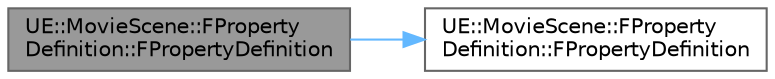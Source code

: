 digraph "UE::MovieScene::FPropertyDefinition::FPropertyDefinition"
{
 // INTERACTIVE_SVG=YES
 // LATEX_PDF_SIZE
  bgcolor="transparent";
  edge [fontname=Helvetica,fontsize=10,labelfontname=Helvetica,labelfontsize=10];
  node [fontname=Helvetica,fontsize=10,shape=box,height=0.2,width=0.4];
  rankdir="LR";
  Node1 [id="Node000001",label="UE::MovieScene::FProperty\lDefinition::FPropertyDefinition",height=0.2,width=0.4,color="gray40", fillcolor="grey60", style="filled", fontcolor="black",tooltip=" "];
  Node1 -> Node2 [id="edge1_Node000001_Node000002",color="steelblue1",style="solid",tooltip=" "];
  Node2 [id="Node000002",label="UE::MovieScene::FProperty\lDefinition::FPropertyDefinition",height=0.2,width=0.4,color="grey40", fillcolor="white", style="filled",URL="$d9/dbf/structUE_1_1MovieScene_1_1FPropertyDefinition.html#a8dd6ff5104f0e8ef4f0f712d1d271cc5",tooltip=" "];
}
